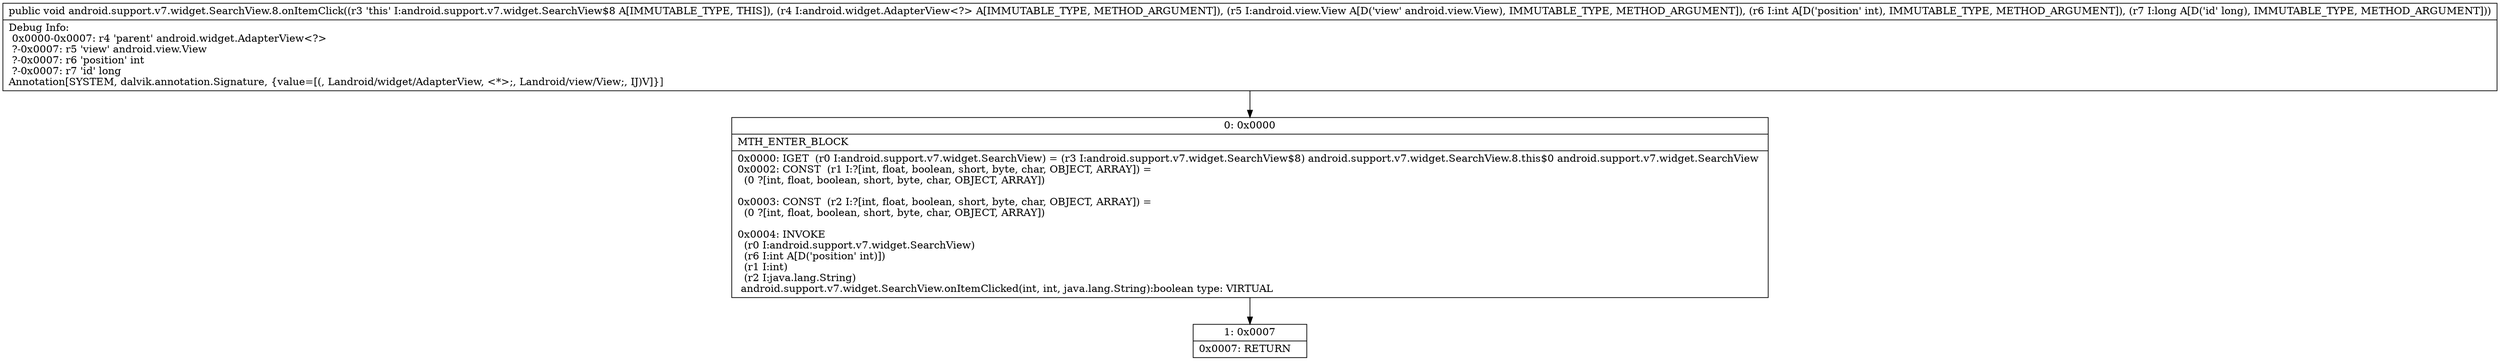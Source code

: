 digraph "CFG forandroid.support.v7.widget.SearchView.8.onItemClick(Landroid\/widget\/AdapterView;Landroid\/view\/View;IJ)V" {
Node_0 [shape=record,label="{0\:\ 0x0000|MTH_ENTER_BLOCK\l|0x0000: IGET  (r0 I:android.support.v7.widget.SearchView) = (r3 I:android.support.v7.widget.SearchView$8) android.support.v7.widget.SearchView.8.this$0 android.support.v7.widget.SearchView \l0x0002: CONST  (r1 I:?[int, float, boolean, short, byte, char, OBJECT, ARRAY]) = \l  (0 ?[int, float, boolean, short, byte, char, OBJECT, ARRAY])\l \l0x0003: CONST  (r2 I:?[int, float, boolean, short, byte, char, OBJECT, ARRAY]) = \l  (0 ?[int, float, boolean, short, byte, char, OBJECT, ARRAY])\l \l0x0004: INVOKE  \l  (r0 I:android.support.v7.widget.SearchView)\l  (r6 I:int A[D('position' int)])\l  (r1 I:int)\l  (r2 I:java.lang.String)\l android.support.v7.widget.SearchView.onItemClicked(int, int, java.lang.String):boolean type: VIRTUAL \l}"];
Node_1 [shape=record,label="{1\:\ 0x0007|0x0007: RETURN   \l}"];
MethodNode[shape=record,label="{public void android.support.v7.widget.SearchView.8.onItemClick((r3 'this' I:android.support.v7.widget.SearchView$8 A[IMMUTABLE_TYPE, THIS]), (r4 I:android.widget.AdapterView\<?\> A[IMMUTABLE_TYPE, METHOD_ARGUMENT]), (r5 I:android.view.View A[D('view' android.view.View), IMMUTABLE_TYPE, METHOD_ARGUMENT]), (r6 I:int A[D('position' int), IMMUTABLE_TYPE, METHOD_ARGUMENT]), (r7 I:long A[D('id' long), IMMUTABLE_TYPE, METHOD_ARGUMENT]))  | Debug Info:\l  0x0000\-0x0007: r4 'parent' android.widget.AdapterView\<?\>\l  ?\-0x0007: r5 'view' android.view.View\l  ?\-0x0007: r6 'position' int\l  ?\-0x0007: r7 'id' long\lAnnotation[SYSTEM, dalvik.annotation.Signature, \{value=[(, Landroid\/widget\/AdapterView, \<*\>;, Landroid\/view\/View;, IJ)V]\}]\l}"];
MethodNode -> Node_0;
Node_0 -> Node_1;
}

